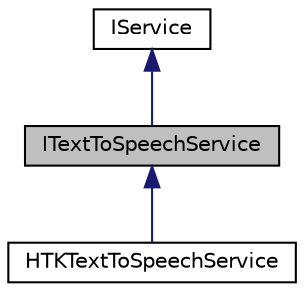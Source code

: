 digraph "ITextToSpeechService"
{
 // INTERACTIVE_SVG=YES
 // LATEX_PDF_SIZE
  edge [fontname="Helvetica",fontsize="10",labelfontname="Helvetica",labelfontsize="10"];
  node [fontname="Helvetica",fontsize="10",shape=record];
  Node1 [label="ITextToSpeechService",height=0.2,width=0.4,color="black", fillcolor="grey75", style="filled", fontcolor="black",tooltip=" "];
  Node2 -> Node1 [dir="back",color="midnightblue",fontsize="10",style="solid",fontname="Helvetica"];
  Node2 [label="IService",height=0.2,width=0.4,color="black", fillcolor="white", style="filled",URL="$class_i_service.html",tooltip=" "];
  Node1 -> Node3 [dir="back",color="midnightblue",fontsize="10",style="solid",fontname="Helvetica"];
  Node3 [label="HTKTextToSpeechService",height=0.2,width=0.4,color="black", fillcolor="white", style="filled",URL="$class_mirage_x_r_1_1_h_t_k_text_to_speech_service.html",tooltip=" "];
}
